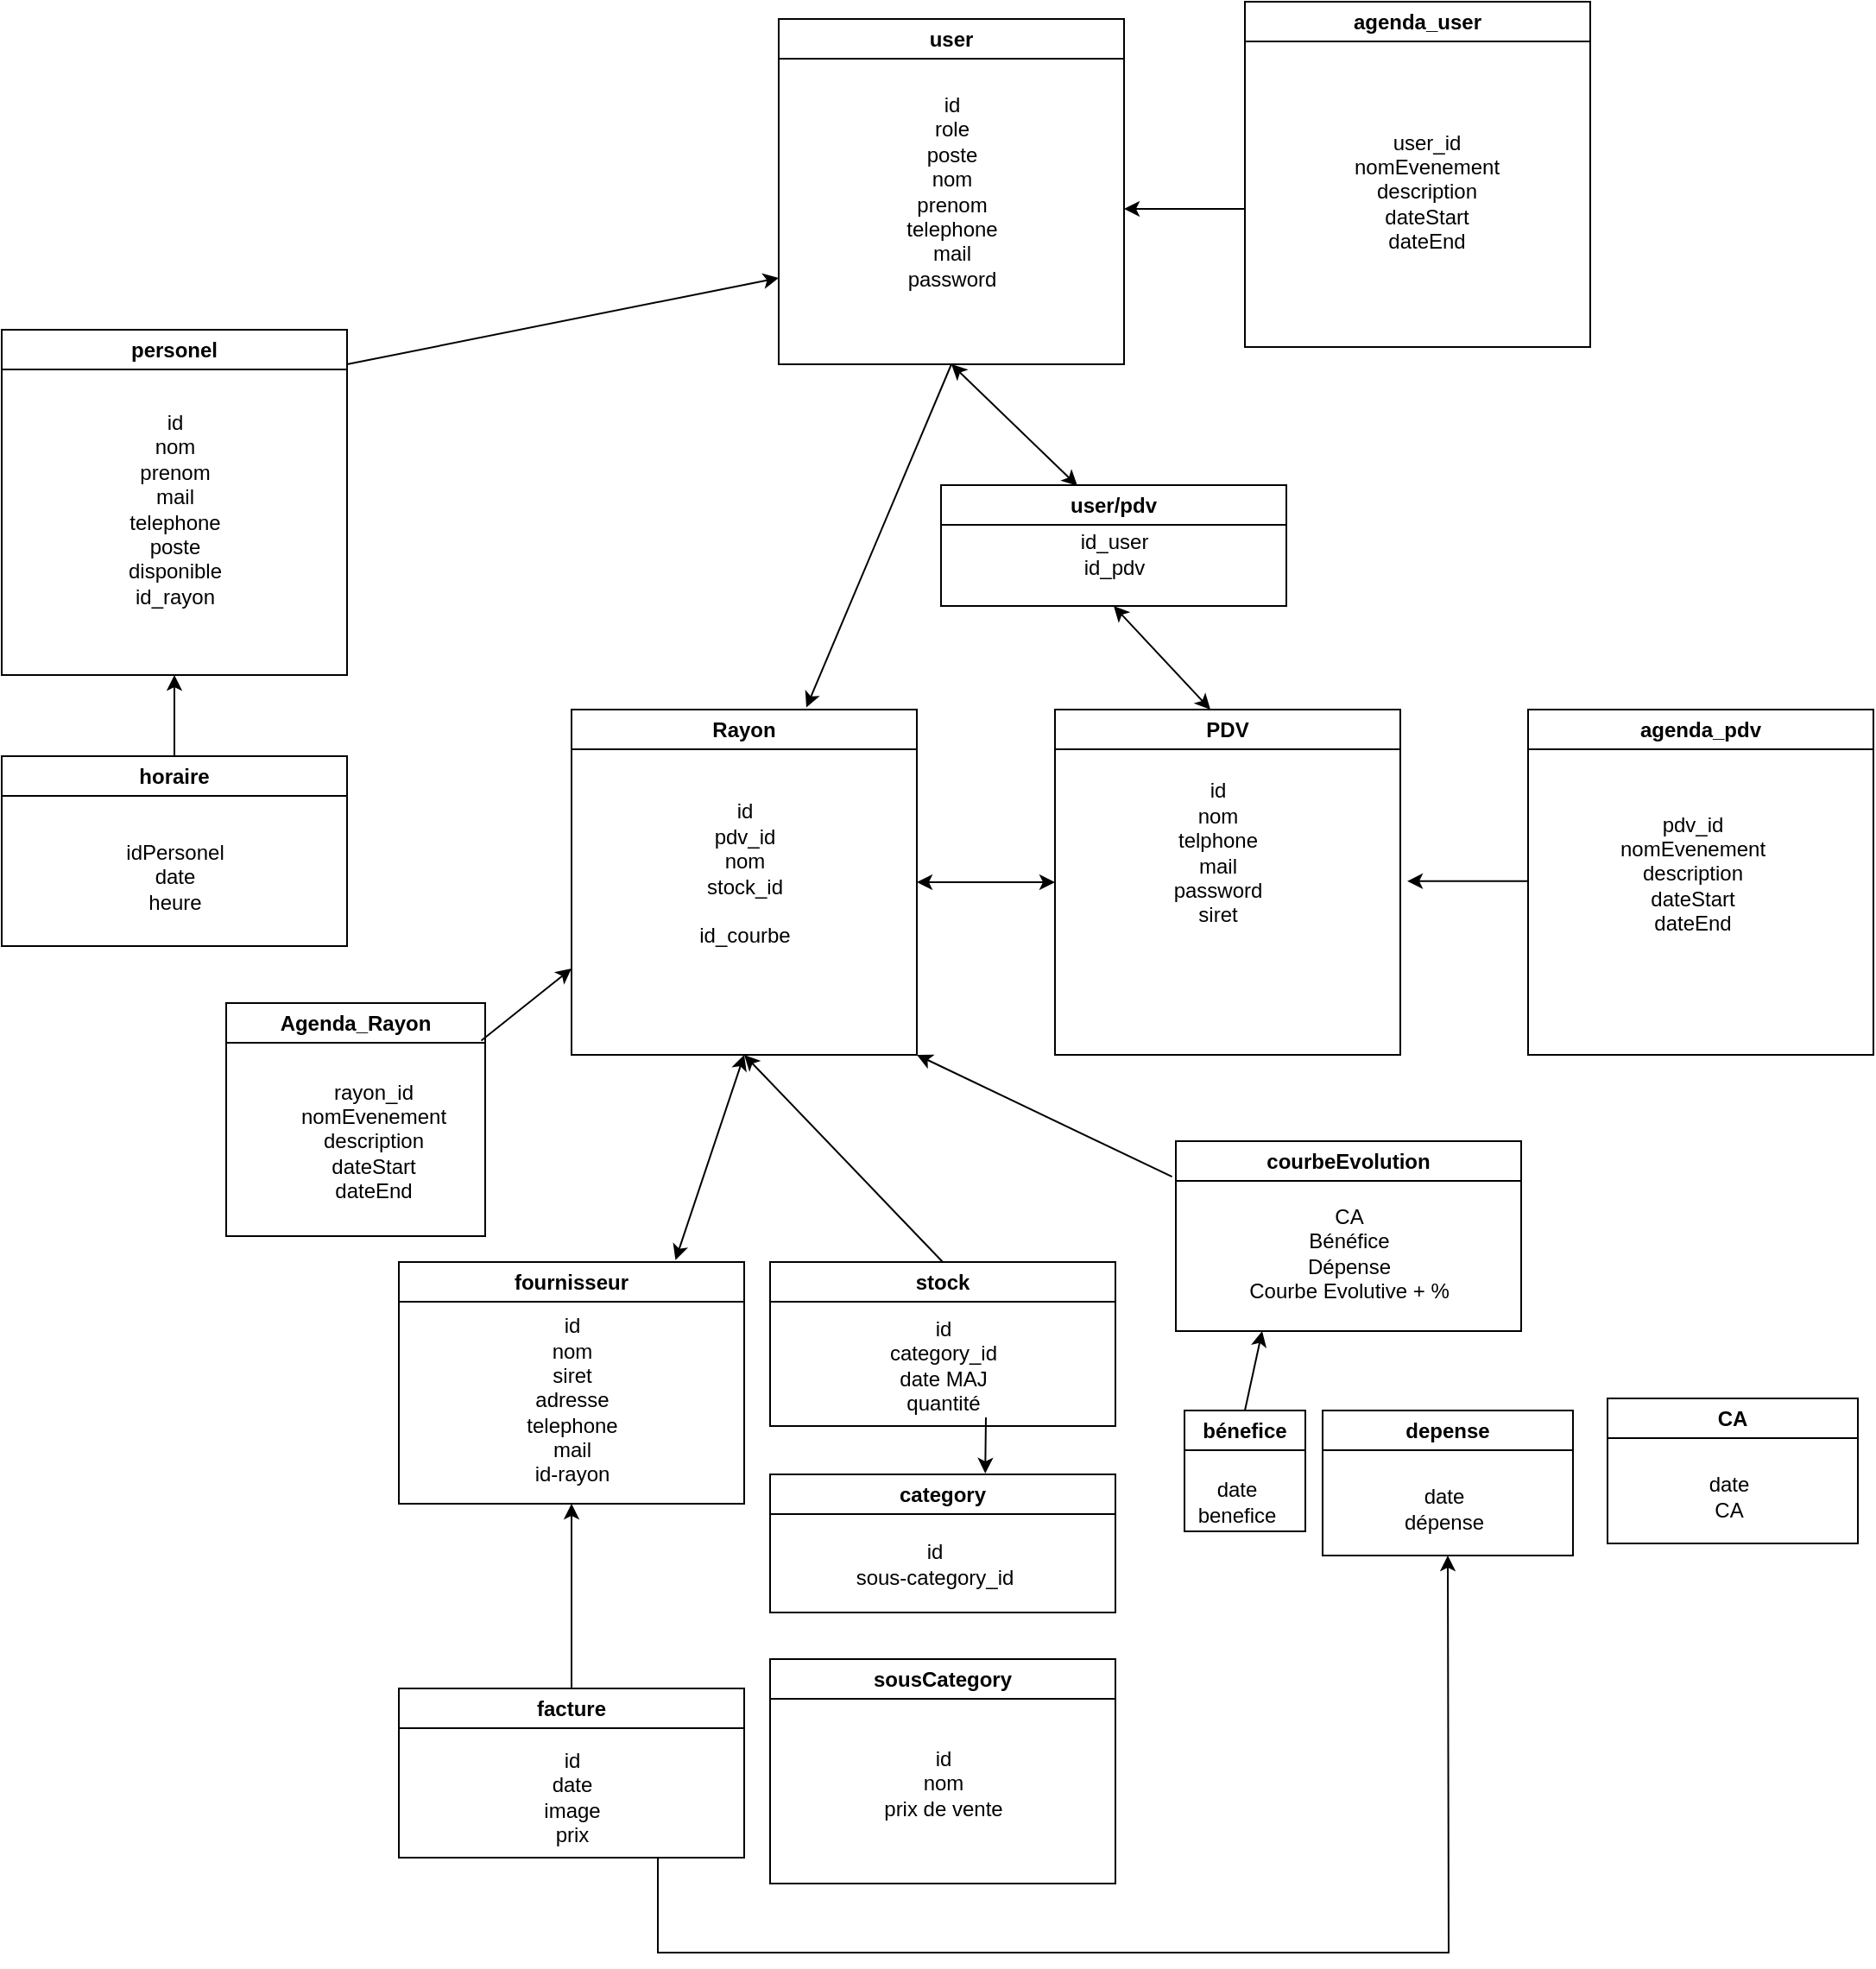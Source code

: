 <mxfile version="25.0.1">
  <diagram name="Page-1" id="rGTRCulJfiBm-AP48s3k">
    <mxGraphModel dx="2514" dy="2089" grid="1" gridSize="10" guides="1" tooltips="1" connect="1" arrows="1" fold="1" page="1" pageScale="1" pageWidth="827" pageHeight="1169" math="0" shadow="0">
      <root>
        <mxCell id="0" />
        <mxCell id="1" parent="0" />
        <mxCell id="927_MgepjLK5iYnM9Jvt-1" value="user" style="swimlane;whiteSpace=wrap;html=1;" vertex="1" parent="1">
          <mxGeometry x="-350" y="-80" width="200" height="200" as="geometry" />
        </mxCell>
        <mxCell id="927_MgepjLK5iYnM9Jvt-26" value="&lt;div&gt;id&lt;/div&gt;&lt;div&gt;role&lt;/div&gt;&lt;div&gt;poste&lt;/div&gt;&lt;div&gt;nom&lt;/div&gt;&lt;div&gt;prenom&lt;/div&gt;&lt;div&gt;telephone&lt;/div&gt;&lt;div&gt;mail&lt;br&gt;&lt;/div&gt;&lt;div&gt;password&lt;br&gt;&lt;/div&gt;" style="text;html=1;align=center;verticalAlign=middle;resizable=0;points=[];autosize=1;strokeColor=none;fillColor=none;" vertex="1" parent="927_MgepjLK5iYnM9Jvt-1">
          <mxGeometry x="60" y="35" width="80" height="130" as="geometry" />
        </mxCell>
        <mxCell id="927_MgepjLK5iYnM9Jvt-37" value="" style="endArrow=classic;html=1;rounded=0;entryX=0.68;entryY=-0.006;entryDx=0;entryDy=0;entryPerimeter=0;" edge="1" parent="927_MgepjLK5iYnM9Jvt-1" target="927_MgepjLK5iYnM9Jvt-10">
          <mxGeometry width="50" height="50" relative="1" as="geometry">
            <mxPoint x="100" y="200" as="sourcePoint" />
            <mxPoint x="150" y="150" as="targetPoint" />
          </mxGeometry>
        </mxCell>
        <mxCell id="927_MgepjLK5iYnM9Jvt-2" value="&lt;div&gt;stock&lt;/div&gt;" style="swimlane;whiteSpace=wrap;html=1;" vertex="1" parent="1">
          <mxGeometry x="-355" y="640" width="200" height="95" as="geometry" />
        </mxCell>
        <mxCell id="927_MgepjLK5iYnM9Jvt-48" value="&lt;div&gt;id&lt;/div&gt;&lt;div&gt;category_id&lt;/div&gt;&lt;div&gt;date MAJ&lt;/div&gt;&lt;div&gt;quantité&lt;br&gt;&lt;/div&gt;" style="text;html=1;align=center;verticalAlign=middle;resizable=0;points=[];autosize=1;strokeColor=none;fillColor=none;" vertex="1" parent="927_MgepjLK5iYnM9Jvt-2">
          <mxGeometry x="55" y="25" width="90" height="70" as="geometry" />
        </mxCell>
        <mxCell id="927_MgepjLK5iYnM9Jvt-5" value="PDV" style="swimlane;whiteSpace=wrap;html=1;" vertex="1" parent="1">
          <mxGeometry x="-190" y="320" width="200" height="200" as="geometry" />
        </mxCell>
        <mxCell id="927_MgepjLK5iYnM9Jvt-7" value="&lt;div&gt;category&lt;/div&gt;" style="swimlane;whiteSpace=wrap;html=1;" vertex="1" parent="1">
          <mxGeometry x="-355" y="763" width="200" height="80" as="geometry" />
        </mxCell>
        <mxCell id="927_MgepjLK5iYnM9Jvt-52" value="&lt;div&gt;id&lt;/div&gt;&lt;div&gt;sous-category_id&lt;br&gt;&lt;/div&gt;" style="text;html=1;align=center;verticalAlign=middle;resizable=0;points=[];autosize=1;strokeColor=none;fillColor=none;" vertex="1" parent="927_MgepjLK5iYnM9Jvt-7">
          <mxGeometry x="35" y="32" width="120" height="40" as="geometry" />
        </mxCell>
        <mxCell id="927_MgepjLK5iYnM9Jvt-8" value="courbeEvolution" style="swimlane;whiteSpace=wrap;html=1;startSize=23;" vertex="1" parent="1">
          <mxGeometry x="-120" y="570" width="200" height="110" as="geometry" />
        </mxCell>
        <mxCell id="927_MgepjLK5iYnM9Jvt-9" value="&lt;div&gt;CA&lt;/div&gt;&lt;div&gt;Bénéfice&lt;/div&gt;&lt;div&gt;Dépense&lt;/div&gt;&lt;div&gt;Courbe Evolutive + %&lt;br&gt;&lt;/div&gt;" style="text;html=1;align=center;verticalAlign=middle;resizable=0;points=[];autosize=1;strokeColor=none;fillColor=none;" vertex="1" parent="927_MgepjLK5iYnM9Jvt-8">
          <mxGeometry x="30" y="30" width="140" height="70" as="geometry" />
        </mxCell>
        <mxCell id="927_MgepjLK5iYnM9Jvt-10" value="Rayon" style="swimlane;whiteSpace=wrap;html=1;" vertex="1" parent="1">
          <mxGeometry x="-470" y="320" width="200" height="200" as="geometry" />
        </mxCell>
        <mxCell id="927_MgepjLK5iYnM9Jvt-40" value="&lt;div&gt;id&lt;/div&gt;&lt;div&gt;pdv_id&lt;/div&gt;&lt;div&gt;nom&lt;/div&gt;&lt;div&gt;stock_id&lt;br&gt;&lt;/div&gt;&lt;div&gt;&lt;br&gt;&lt;/div&gt;id_courbe" style="text;html=1;align=center;verticalAlign=middle;resizable=0;points=[];autosize=1;strokeColor=none;fillColor=none;" vertex="1" parent="927_MgepjLK5iYnM9Jvt-10">
          <mxGeometry x="60" y="45" width="80" height="100" as="geometry" />
        </mxCell>
        <mxCell id="927_MgepjLK5iYnM9Jvt-11" value="personel" style="swimlane;whiteSpace=wrap;html=1;" vertex="1" parent="1">
          <mxGeometry x="-800" y="100" width="200" height="200" as="geometry" />
        </mxCell>
        <mxCell id="927_MgepjLK5iYnM9Jvt-13" value="Agenda_Rayon" style="swimlane;whiteSpace=wrap;html=1;" vertex="1" parent="1">
          <mxGeometry x="-670" y="490" width="150" height="135" as="geometry" />
        </mxCell>
        <mxCell id="927_MgepjLK5iYnM9Jvt-46" value="&lt;div&gt;rayon_id&lt;/div&gt;&lt;div&gt;nomEvenement&lt;/div&gt;&lt;div&gt;description&lt;br&gt;&lt;/div&gt;&lt;div&gt;dateStart&lt;/div&gt;&lt;div&gt;dateEnd&lt;br&gt;&lt;/div&gt;" style="text;html=1;align=center;verticalAlign=middle;resizable=0;points=[];autosize=1;strokeColor=none;fillColor=none;" vertex="1" parent="927_MgepjLK5iYnM9Jvt-13">
          <mxGeometry x="30" y="35" width="110" height="90" as="geometry" />
        </mxCell>
        <mxCell id="927_MgepjLK5iYnM9Jvt-14" value="sousCategory" style="swimlane;whiteSpace=wrap;html=1;" vertex="1" parent="1">
          <mxGeometry x="-355" y="870" width="200" height="130" as="geometry" />
        </mxCell>
        <mxCell id="927_MgepjLK5iYnM9Jvt-69" value="&lt;div&gt;id&lt;/div&gt;&lt;div&gt;nom&lt;/div&gt;&lt;div&gt;prix de vente&lt;br&gt;&lt;/div&gt;" style="text;html=1;align=center;verticalAlign=middle;resizable=0;points=[];autosize=1;strokeColor=none;fillColor=none;" vertex="1" parent="927_MgepjLK5iYnM9Jvt-14">
          <mxGeometry x="55" y="42" width="90" height="60" as="geometry" />
        </mxCell>
        <mxCell id="927_MgepjLK5iYnM9Jvt-15" value="facture" style="swimlane;whiteSpace=wrap;html=1;" vertex="1" parent="1">
          <mxGeometry x="-570" y="887" width="200" height="98" as="geometry" />
        </mxCell>
        <mxCell id="927_MgepjLK5iYnM9Jvt-57" value="&lt;div&gt;id&lt;/div&gt;&lt;div&gt;date&lt;/div&gt;&lt;div&gt;image&lt;/div&gt;&lt;div&gt;prix&lt;br&gt;&lt;/div&gt;" style="text;html=1;align=center;verticalAlign=middle;resizable=0;points=[];autosize=1;strokeColor=none;fillColor=none;" vertex="1" parent="927_MgepjLK5iYnM9Jvt-15">
          <mxGeometry x="70" y="28" width="60" height="70" as="geometry" />
        </mxCell>
        <mxCell id="927_MgepjLK5iYnM9Jvt-16" value="horaire" style="swimlane;whiteSpace=wrap;html=1;" vertex="1" parent="1">
          <mxGeometry x="-800" y="347" width="200" height="110" as="geometry" />
        </mxCell>
        <mxCell id="927_MgepjLK5iYnM9Jvt-50" value="&lt;div&gt;idPersonel&lt;/div&gt;&lt;div&gt;date&lt;/div&gt;&lt;div&gt;heure&lt;br&gt;&lt;/div&gt;" style="text;html=1;align=center;verticalAlign=middle;resizable=0;points=[];autosize=1;strokeColor=none;fillColor=none;" vertex="1" parent="927_MgepjLK5iYnM9Jvt-16">
          <mxGeometry x="60" y="40" width="80" height="60" as="geometry" />
        </mxCell>
        <mxCell id="927_MgepjLK5iYnM9Jvt-21" value="&lt;div&gt;agenda_user&lt;/div&gt;" style="swimlane;whiteSpace=wrap;html=1;" vertex="1" parent="1">
          <mxGeometry x="-80" y="-90" width="200" height="200" as="geometry" />
        </mxCell>
        <mxCell id="927_MgepjLK5iYnM9Jvt-30" value="" style="endArrow=classic;html=1;rounded=0;" edge="1" parent="927_MgepjLK5iYnM9Jvt-21">
          <mxGeometry width="50" height="50" relative="1" as="geometry">
            <mxPoint y="120" as="sourcePoint" />
            <mxPoint x="-70" y="120" as="targetPoint" />
          </mxGeometry>
        </mxCell>
        <mxCell id="927_MgepjLK5iYnM9Jvt-27" value="&lt;div&gt;user_id&lt;/div&gt;&lt;div&gt;nomEvenement&lt;/div&gt;&lt;div&gt;description&lt;br&gt;&lt;/div&gt;&lt;div&gt;dateStart&lt;/div&gt;&lt;div&gt;dateEnd&lt;br&gt;&lt;/div&gt;" style="text;html=1;align=center;verticalAlign=middle;resizable=0;points=[];autosize=1;strokeColor=none;fillColor=none;" vertex="1" parent="927_MgepjLK5iYnM9Jvt-21">
          <mxGeometry x="50" y="65" width="110" height="90" as="geometry" />
        </mxCell>
        <mxCell id="927_MgepjLK5iYnM9Jvt-22" value="agenda_pdv" style="swimlane;whiteSpace=wrap;html=1;" vertex="1" parent="1">
          <mxGeometry x="84" y="320" width="200" height="200" as="geometry" />
        </mxCell>
        <mxCell id="927_MgepjLK5iYnM9Jvt-28" value="&lt;div&gt;pdv_id&lt;/div&gt;&lt;div&gt;nomEvenement&lt;/div&gt;&lt;div&gt;description&lt;br&gt;&lt;/div&gt;&lt;div&gt;dateStart&lt;/div&gt;&lt;div&gt;dateEnd&lt;br&gt;&lt;/div&gt;" style="text;html=1;align=center;verticalAlign=middle;resizable=0;points=[];autosize=1;strokeColor=none;fillColor=none;" vertex="1" parent="927_MgepjLK5iYnM9Jvt-22">
          <mxGeometry x="40" y="50" width="110" height="90" as="geometry" />
        </mxCell>
        <mxCell id="927_MgepjLK5iYnM9Jvt-25" value="fournisseur" style="swimlane;whiteSpace=wrap;html=1;" vertex="1" parent="1">
          <mxGeometry x="-570" y="640" width="200" height="140" as="geometry" />
        </mxCell>
        <mxCell id="927_MgepjLK5iYnM9Jvt-55" value="&lt;div&gt;id&lt;/div&gt;&lt;div&gt;nom&lt;/div&gt;&lt;div&gt;siret&lt;br&gt;&lt;/div&gt;&lt;div&gt;adresse&lt;/div&gt;&lt;div&gt;telephone&lt;/div&gt;&lt;div&gt;mail&lt;br&gt;&lt;/div&gt;&lt;div&gt;id-rayon&lt;br&gt;&lt;/div&gt;" style="text;html=1;align=center;verticalAlign=middle;resizable=0;points=[];autosize=1;strokeColor=none;fillColor=none;" vertex="1" parent="927_MgepjLK5iYnM9Jvt-25">
          <mxGeometry x="60" y="25" width="80" height="110" as="geometry" />
        </mxCell>
        <mxCell id="927_MgepjLK5iYnM9Jvt-29" value="&lt;div&gt;id&lt;/div&gt;&lt;div&gt;nom&lt;/div&gt;&lt;div&gt;telphone&lt;/div&gt;&lt;div&gt;mail&lt;/div&gt;&lt;div&gt;password&lt;br&gt;&lt;/div&gt;&lt;div&gt;siret&lt;br&gt;&lt;/div&gt;" style="text;html=1;align=center;verticalAlign=middle;resizable=0;points=[];autosize=1;strokeColor=none;fillColor=none;" vertex="1" parent="1">
          <mxGeometry x="-136" y="353" width="80" height="100" as="geometry" />
        </mxCell>
        <mxCell id="927_MgepjLK5iYnM9Jvt-32" value="" style="endArrow=classic;html=1;rounded=0;" edge="1" parent="1">
          <mxGeometry width="50" height="50" relative="1" as="geometry">
            <mxPoint x="84" y="419.41" as="sourcePoint" />
            <mxPoint x="14" y="419.41" as="targetPoint" />
          </mxGeometry>
        </mxCell>
        <mxCell id="927_MgepjLK5iYnM9Jvt-38" value="" style="endArrow=classic;startArrow=classic;html=1;rounded=0;entryX=0.395;entryY=0.006;entryDx=0;entryDy=0;exitX=0.5;exitY=1;exitDx=0;exitDy=0;entryPerimeter=0;" edge="1" parent="1" source="927_MgepjLK5iYnM9Jvt-1" target="927_MgepjLK5iYnM9Jvt-71">
          <mxGeometry width="50" height="50" relative="1" as="geometry">
            <mxPoint x="-140" y="430" as="sourcePoint" />
            <mxPoint x="-90" y="380" as="targetPoint" />
          </mxGeometry>
        </mxCell>
        <mxCell id="927_MgepjLK5iYnM9Jvt-42" value="" style="endArrow=classic;startArrow=classic;html=1;rounded=0;entryX=0;entryY=0.5;entryDx=0;entryDy=0;exitX=1;exitY=0.5;exitDx=0;exitDy=0;" edge="1" parent="1" target="927_MgepjLK5iYnM9Jvt-5">
          <mxGeometry width="50" height="50" relative="1" as="geometry">
            <mxPoint x="-270.0" y="420" as="sourcePoint" />
            <mxPoint x="-220" y="378" as="targetPoint" />
          </mxGeometry>
        </mxCell>
        <mxCell id="927_MgepjLK5iYnM9Jvt-45" value="" style="endArrow=classic;html=1;rounded=0;exitX=0.985;exitY=0.161;exitDx=0;exitDy=0;entryX=0;entryY=0.75;entryDx=0;entryDy=0;exitPerimeter=0;" edge="1" parent="1" source="927_MgepjLK5iYnM9Jvt-13" target="927_MgepjLK5iYnM9Jvt-10">
          <mxGeometry width="50" height="50" relative="1" as="geometry">
            <mxPoint x="-120" y="370" as="sourcePoint" />
            <mxPoint x="-70" y="320" as="targetPoint" />
          </mxGeometry>
        </mxCell>
        <mxCell id="927_MgepjLK5iYnM9Jvt-47" value="" style="endArrow=classic;html=1;rounded=0;exitX=0.5;exitY=0;exitDx=0;exitDy=0;entryX=0.5;entryY=1;entryDx=0;entryDy=0;" edge="1" parent="1" source="927_MgepjLK5iYnM9Jvt-2" target="927_MgepjLK5iYnM9Jvt-10">
          <mxGeometry width="50" height="50" relative="1" as="geometry">
            <mxPoint x="-120" y="720" as="sourcePoint" />
            <mxPoint x="-70" y="670" as="targetPoint" />
          </mxGeometry>
        </mxCell>
        <mxCell id="927_MgepjLK5iYnM9Jvt-49" value="&lt;div&gt;id&lt;/div&gt;&lt;div&gt;nom&lt;/div&gt;&lt;div&gt;prenom&lt;/div&gt;&lt;div&gt;mail&lt;/div&gt;&lt;div&gt;telephone&lt;br&gt;&lt;/div&gt;&lt;div&gt;poste&lt;/div&gt;&lt;div&gt;disponible&lt;/div&gt;&lt;div&gt;id_rayon&lt;br&gt;&lt;/div&gt;" style="text;html=1;align=center;verticalAlign=middle;resizable=0;points=[];autosize=1;strokeColor=none;fillColor=none;" vertex="1" parent="1">
          <mxGeometry x="-740" y="139" width="80" height="130" as="geometry" />
        </mxCell>
        <mxCell id="927_MgepjLK5iYnM9Jvt-51" value="" style="endArrow=classic;html=1;rounded=0;exitX=0.5;exitY=0;exitDx=0;exitDy=0;entryX=0.5;entryY=1;entryDx=0;entryDy=0;" edge="1" parent="1" source="927_MgepjLK5iYnM9Jvt-16" target="927_MgepjLK5iYnM9Jvt-11">
          <mxGeometry width="50" height="50" relative="1" as="geometry">
            <mxPoint x="-330" y="390" as="sourcePoint" />
            <mxPoint x="-280" y="340" as="targetPoint" />
          </mxGeometry>
        </mxCell>
        <mxCell id="927_MgepjLK5iYnM9Jvt-53" value="" style="endArrow=classic;html=1;rounded=0;entryX=0.623;entryY=-0.007;entryDx=0;entryDy=0;entryPerimeter=0;" edge="1" parent="1" target="927_MgepjLK5iYnM9Jvt-7">
          <mxGeometry width="50" height="50" relative="1" as="geometry">
            <mxPoint x="-230" y="730" as="sourcePoint" />
            <mxPoint x="-70" y="810" as="targetPoint" />
          </mxGeometry>
        </mxCell>
        <mxCell id="927_MgepjLK5iYnM9Jvt-56" value="" style="endArrow=classic;startArrow=classic;html=1;rounded=0;entryX=0.5;entryY=1;entryDx=0;entryDy=0;exitX=0.801;exitY=-0.008;exitDx=0;exitDy=0;exitPerimeter=0;" edge="1" parent="1" source="927_MgepjLK5iYnM9Jvt-25" target="927_MgepjLK5iYnM9Jvt-10">
          <mxGeometry width="50" height="50" relative="1" as="geometry">
            <mxPoint x="-690" y="640" as="sourcePoint" />
            <mxPoint x="-640" y="590" as="targetPoint" />
          </mxGeometry>
        </mxCell>
        <mxCell id="927_MgepjLK5iYnM9Jvt-58" value="" style="endArrow=classic;html=1;rounded=0;exitX=0.5;exitY=0;exitDx=0;exitDy=0;entryX=0.5;entryY=1;entryDx=0;entryDy=0;" edge="1" parent="1" source="927_MgepjLK5iYnM9Jvt-15" target="927_MgepjLK5iYnM9Jvt-25">
          <mxGeometry width="50" height="50" relative="1" as="geometry">
            <mxPoint x="120" y="900" as="sourcePoint" />
            <mxPoint x="170" y="850" as="targetPoint" />
          </mxGeometry>
        </mxCell>
        <mxCell id="927_MgepjLK5iYnM9Jvt-59" value="" style="endArrow=classic;html=1;rounded=0;exitX=-0.011;exitY=0.187;exitDx=0;exitDy=0;exitPerimeter=0;entryX=1;entryY=1;entryDx=0;entryDy=0;" edge="1" parent="1" source="927_MgepjLK5iYnM9Jvt-8" target="927_MgepjLK5iYnM9Jvt-10">
          <mxGeometry width="50" height="50" relative="1" as="geometry">
            <mxPoint x="-120" y="790" as="sourcePoint" />
            <mxPoint x="-70" y="740" as="targetPoint" />
          </mxGeometry>
        </mxCell>
        <mxCell id="927_MgepjLK5iYnM9Jvt-60" value="bénefice" style="swimlane;whiteSpace=wrap;html=1;" vertex="1" parent="1">
          <mxGeometry x="-115" y="726" width="70" height="70" as="geometry" />
        </mxCell>
        <mxCell id="927_MgepjLK5iYnM9Jvt-61" value="&lt;div&gt;date&lt;/div&gt;&lt;div&gt;benefice&lt;br&gt;&lt;/div&gt;" style="text;html=1;align=center;verticalAlign=middle;resizable=0;points=[];autosize=1;strokeColor=none;fillColor=none;" vertex="1" parent="1">
          <mxGeometry x="-120" y="759" width="70" height="40" as="geometry" />
        </mxCell>
        <mxCell id="927_MgepjLK5iYnM9Jvt-62" value="" style="endArrow=classic;html=1;rounded=0;exitX=0.5;exitY=0;exitDx=0;exitDy=0;entryX=0.25;entryY=1;entryDx=0;entryDy=0;" edge="1" parent="1" source="927_MgepjLK5iYnM9Jvt-60" target="927_MgepjLK5iYnM9Jvt-8">
          <mxGeometry width="50" height="50" relative="1" as="geometry">
            <mxPoint x="-120" y="790" as="sourcePoint" />
            <mxPoint x="-70" y="740" as="targetPoint" />
          </mxGeometry>
        </mxCell>
        <mxCell id="927_MgepjLK5iYnM9Jvt-63" value="depense" style="swimlane;whiteSpace=wrap;html=1;" vertex="1" parent="1">
          <mxGeometry x="-35" y="726" width="145" height="84" as="geometry" />
        </mxCell>
        <mxCell id="927_MgepjLK5iYnM9Jvt-64" value="&lt;div&gt;date&lt;/div&gt;&lt;div&gt;dépense&lt;br&gt;&lt;/div&gt;" style="text;html=1;align=center;verticalAlign=middle;resizable=0;points=[];autosize=1;strokeColor=none;fillColor=none;" vertex="1" parent="927_MgepjLK5iYnM9Jvt-63">
          <mxGeometry x="35" y="37" width="70" height="40" as="geometry" />
        </mxCell>
        <mxCell id="927_MgepjLK5iYnM9Jvt-66" value="&lt;div&gt;CA&lt;/div&gt;" style="swimlane;whiteSpace=wrap;html=1;" vertex="1" parent="1">
          <mxGeometry x="130" y="719" width="145" height="84" as="geometry" />
        </mxCell>
        <mxCell id="927_MgepjLK5iYnM9Jvt-67" value="&lt;div&gt;date&lt;/div&gt;&lt;div&gt;CA&lt;br&gt;&lt;/div&gt;" style="text;html=1;align=center;verticalAlign=middle;resizable=0;points=[];autosize=1;strokeColor=none;fillColor=none;" vertex="1" parent="927_MgepjLK5iYnM9Jvt-66">
          <mxGeometry x="45" y="37" width="50" height="40" as="geometry" />
        </mxCell>
        <mxCell id="927_MgepjLK5iYnM9Jvt-68" value="" style="endArrow=classic;html=1;rounded=0;exitX=0.75;exitY=1;exitDx=0;exitDy=0;entryX=0.5;entryY=1;entryDx=0;entryDy=0;" edge="1" parent="1" source="927_MgepjLK5iYnM9Jvt-15" target="927_MgepjLK5iYnM9Jvt-63">
          <mxGeometry width="50" height="50" relative="1" as="geometry">
            <mxPoint x="-190" y="940" as="sourcePoint" />
            <mxPoint x="-140" y="890" as="targetPoint" />
            <Array as="points">
              <mxPoint x="-420" y="1040" />
              <mxPoint x="38" y="1040" />
            </Array>
          </mxGeometry>
        </mxCell>
        <mxCell id="927_MgepjLK5iYnM9Jvt-70" value="" style="endArrow=classic;html=1;rounded=0;entryX=0;entryY=0.75;entryDx=0;entryDy=0;" edge="1" parent="1" target="927_MgepjLK5iYnM9Jvt-1">
          <mxGeometry width="50" height="50" relative="1" as="geometry">
            <mxPoint x="-600" y="120" as="sourcePoint" />
            <mxPoint x="-320" y="120" as="targetPoint" />
          </mxGeometry>
        </mxCell>
        <mxCell id="927_MgepjLK5iYnM9Jvt-71" value="&lt;div&gt;user/pdv&lt;/div&gt;" style="swimlane;whiteSpace=wrap;html=1;startSize=23;" vertex="1" parent="1">
          <mxGeometry x="-256" y="190" width="200" height="70" as="geometry" />
        </mxCell>
        <mxCell id="927_MgepjLK5iYnM9Jvt-73" value="&lt;div&gt;id_user&lt;/div&gt;&lt;div&gt;id_pdv&lt;/div&gt;" style="text;html=1;align=center;verticalAlign=middle;resizable=0;points=[];autosize=1;strokeColor=none;fillColor=none;" vertex="1" parent="927_MgepjLK5iYnM9Jvt-71">
          <mxGeometry x="65" y="20" width="70" height="40" as="geometry" />
        </mxCell>
        <mxCell id="927_MgepjLK5iYnM9Jvt-72" value="" style="endArrow=classic;startArrow=classic;html=1;rounded=0;entryX=0.5;entryY=1;entryDx=0;entryDy=0;exitX=0.45;exitY=0;exitDx=0;exitDy=0;exitPerimeter=0;" edge="1" parent="1" source="927_MgepjLK5iYnM9Jvt-5" target="927_MgepjLK5iYnM9Jvt-71">
          <mxGeometry width="50" height="50" relative="1" as="geometry">
            <mxPoint x="-190" y="320" as="sourcePoint" />
            <mxPoint x="-140" y="270" as="targetPoint" />
          </mxGeometry>
        </mxCell>
      </root>
    </mxGraphModel>
  </diagram>
</mxfile>
